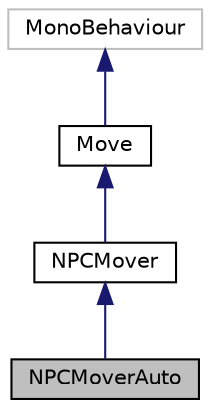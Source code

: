 digraph "NPCMoverAuto"
{
  edge [fontname="Helvetica",fontsize="10",labelfontname="Helvetica",labelfontsize="10"];
  node [fontname="Helvetica",fontsize="10",shape=record];
  Node4 [label="NPCMoverAuto",height=0.2,width=0.4,color="black", fillcolor="grey75", style="filled", fontcolor="black"];
  Node5 -> Node4 [dir="back",color="midnightblue",fontsize="10",style="solid",fontname="Helvetica"];
  Node5 [label="NPCMover",height=0.2,width=0.4,color="black", fillcolor="white", style="filled",URL="$class_n_p_c_mover.html",tooltip="Helper class that can move an NPC using waypoint system to build a path Developed by: hcmb ..."];
  Node6 -> Node5 [dir="back",color="midnightblue",fontsize="10",style="solid",fontname="Helvetica"];
  Node6 [label="Move",height=0.2,width=0.4,color="black", fillcolor="white", style="filled",URL="$class_move.html"];
  Node7 -> Node6 [dir="back",color="midnightblue",fontsize="10",style="solid",fontname="Helvetica"];
  Node7 [label="MonoBehaviour",height=0.2,width=0.4,color="grey75", fillcolor="white", style="filled"];
}
